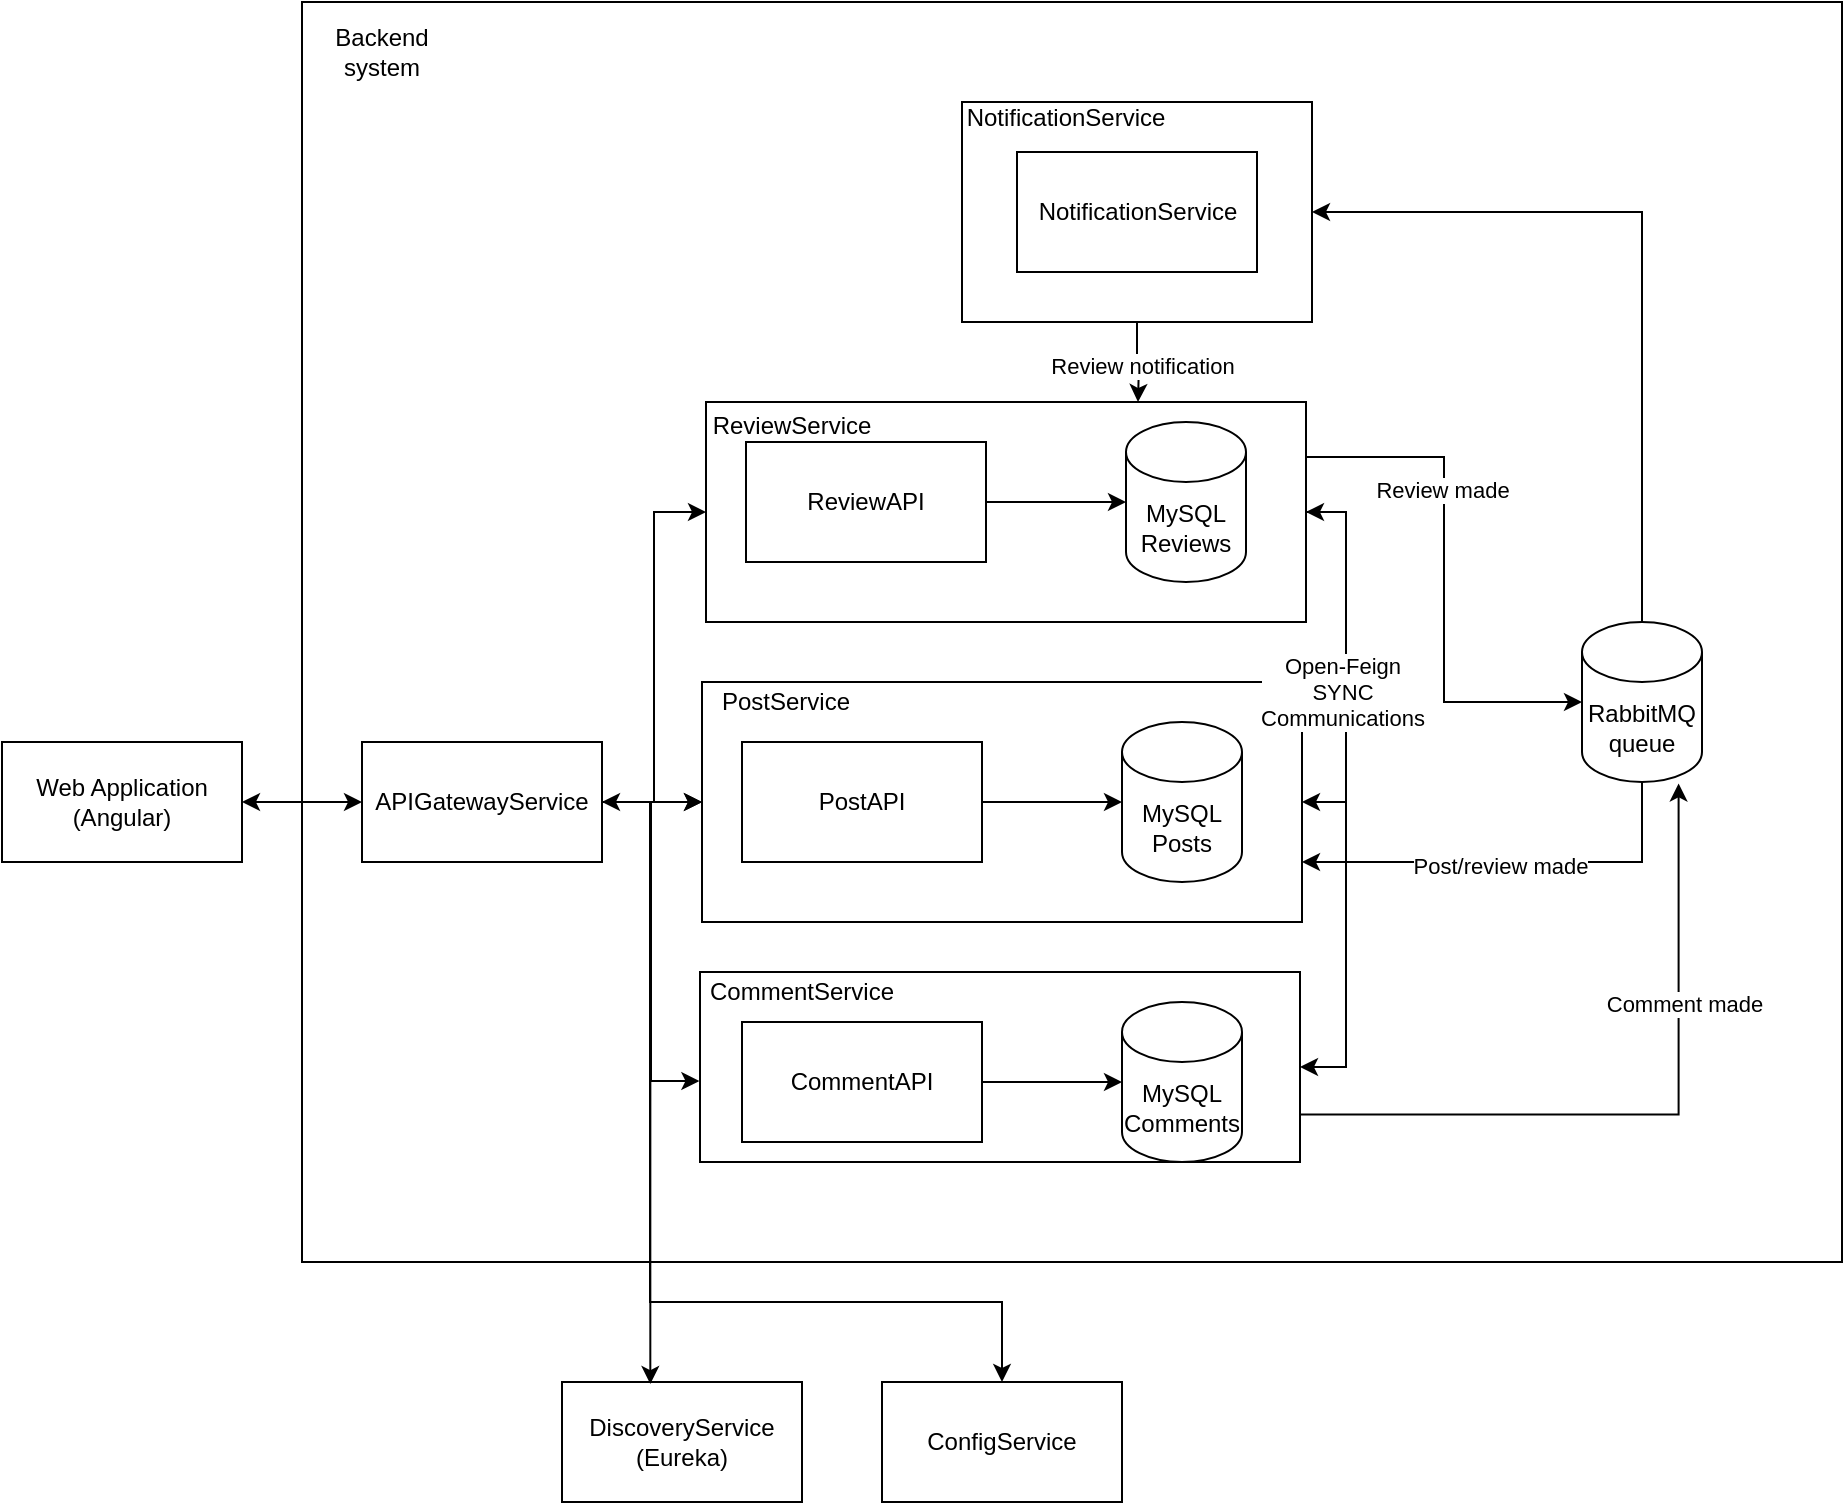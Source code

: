 <mxfile version="22.0.2" type="device">
  <diagram name="Pagina-1" id="Af2GxlgzsYfftgxqkVeS">
    <mxGraphModel dx="1336" dy="1760" grid="1" gridSize="10" guides="1" tooltips="1" connect="1" arrows="1" fold="1" page="1" pageScale="1" pageWidth="827" pageHeight="1169" math="0" shadow="0">
      <root>
        <mxCell id="0" />
        <mxCell id="1" parent="0" />
        <mxCell id="Ahilg75CwXbo_zg4Yy4V-36" value="" style="rounded=0;whiteSpace=wrap;html=1;" parent="1" vertex="1">
          <mxGeometry x="60" y="-60" width="770" height="630" as="geometry" />
        </mxCell>
        <mxCell id="FZNf62Z9b0IQ9IvIFHaN-10" style="edgeStyle=orthogonalEdgeStyle;rounded=0;orthogonalLoop=1;jettySize=auto;html=1;exitX=1;exitY=0.5;exitDx=0;exitDy=0;entryX=1;entryY=0.5;entryDx=0;entryDy=0;" edge="1" parent="1" source="Ahilg75CwXbo_zg4Yy4V-23" target="Ahilg75CwXbo_zg4Yy4V-22">
          <mxGeometry relative="1" as="geometry" />
        </mxCell>
        <mxCell id="Ahilg75CwXbo_zg4Yy4V-23" value="" style="rounded=0;whiteSpace=wrap;html=1;" parent="1" vertex="1">
          <mxGeometry x="262" y="140" width="300" height="110" as="geometry" />
        </mxCell>
        <mxCell id="Ahilg75CwXbo_zg4Yy4V-22" value="&lt;p style=&quot;line-height: 120%;&quot;&gt;&lt;br&gt;&lt;/p&gt;" style="rounded=0;whiteSpace=wrap;html=1;align=left;" parent="1" vertex="1">
          <mxGeometry x="259" y="425" width="300" height="95" as="geometry" />
        </mxCell>
        <mxCell id="Ahilg75CwXbo_zg4Yy4V-21" value="" style="rounded=0;whiteSpace=wrap;html=1;" parent="1" vertex="1">
          <mxGeometry x="260" y="280" width="300" height="120" as="geometry" />
        </mxCell>
        <mxCell id="Ahilg75CwXbo_zg4Yy4V-41" style="edgeStyle=orthogonalEdgeStyle;rounded=0;orthogonalLoop=1;jettySize=auto;html=1;exitX=1;exitY=0.5;exitDx=0;exitDy=0;startArrow=classic;startFill=1;" parent="1" source="Ahilg75CwXbo_zg4Yy4V-1" target="Ahilg75CwXbo_zg4Yy4V-40" edge="1">
          <mxGeometry relative="1" as="geometry" />
        </mxCell>
        <mxCell id="Ahilg75CwXbo_zg4Yy4V-1" value="Web Application&lt;br&gt;(Angular)" style="rounded=0;whiteSpace=wrap;html=1;" parent="1" vertex="1">
          <mxGeometry x="-90" y="310" width="120" height="60" as="geometry" />
        </mxCell>
        <mxCell id="Ahilg75CwXbo_zg4Yy4V-13" style="edgeStyle=orthogonalEdgeStyle;rounded=0;orthogonalLoop=1;jettySize=auto;html=1;exitX=1;exitY=0.5;exitDx=0;exitDy=0;" parent="1" source="Ahilg75CwXbo_zg4Yy4V-7" target="Ahilg75CwXbo_zg4Yy4V-12" edge="1">
          <mxGeometry relative="1" as="geometry" />
        </mxCell>
        <mxCell id="Ahilg75CwXbo_zg4Yy4V-7" value="PostAPI" style="rounded=0;whiteSpace=wrap;html=1;" parent="1" vertex="1">
          <mxGeometry x="280" y="310" width="120" height="60" as="geometry" />
        </mxCell>
        <mxCell id="Ahilg75CwXbo_zg4Yy4V-14" style="edgeStyle=orthogonalEdgeStyle;rounded=0;orthogonalLoop=1;jettySize=auto;html=1;exitX=1;exitY=0.5;exitDx=0;exitDy=0;" parent="1" source="Ahilg75CwXbo_zg4Yy4V-8" target="Ahilg75CwXbo_zg4Yy4V-11" edge="1">
          <mxGeometry relative="1" as="geometry" />
        </mxCell>
        <mxCell id="Ahilg75CwXbo_zg4Yy4V-8" value="ReviewAPI" style="rounded=0;whiteSpace=wrap;html=1;" parent="1" vertex="1">
          <mxGeometry x="282" y="160" width="120" height="60" as="geometry" />
        </mxCell>
        <mxCell id="Ahilg75CwXbo_zg4Yy4V-9" value="CommentAPI" style="rounded=0;whiteSpace=wrap;html=1;" parent="1" vertex="1">
          <mxGeometry x="280" y="450" width="120" height="60" as="geometry" />
        </mxCell>
        <mxCell id="Ahilg75CwXbo_zg4Yy4V-10" value="MySQL&lt;br&gt;Comments" style="shape=cylinder3;whiteSpace=wrap;html=1;boundedLbl=1;backgroundOutline=1;size=15;" parent="1" vertex="1">
          <mxGeometry x="470" y="440" width="60" height="80" as="geometry" />
        </mxCell>
        <mxCell id="Ahilg75CwXbo_zg4Yy4V-11" value="MySQL&lt;br&gt;Reviews" style="shape=cylinder3;whiteSpace=wrap;html=1;boundedLbl=1;backgroundOutline=1;size=15;" parent="1" vertex="1">
          <mxGeometry x="472" y="150" width="60" height="80" as="geometry" />
        </mxCell>
        <mxCell id="Ahilg75CwXbo_zg4Yy4V-12" value="MySQL&lt;br&gt;Posts" style="shape=cylinder3;whiteSpace=wrap;html=1;boundedLbl=1;backgroundOutline=1;size=15;" parent="1" vertex="1">
          <mxGeometry x="470" y="300" width="60" height="80" as="geometry" />
        </mxCell>
        <mxCell id="Ahilg75CwXbo_zg4Yy4V-15" style="edgeStyle=orthogonalEdgeStyle;rounded=0;orthogonalLoop=1;jettySize=auto;html=1;exitX=1;exitY=0.5;exitDx=0;exitDy=0;entryX=0;entryY=0.5;entryDx=0;entryDy=0;entryPerimeter=0;" parent="1" source="Ahilg75CwXbo_zg4Yy4V-9" target="Ahilg75CwXbo_zg4Yy4V-10" edge="1">
          <mxGeometry relative="1" as="geometry" />
        </mxCell>
        <mxCell id="Ahilg75CwXbo_zg4Yy4V-25" value="ReviewService" style="text;html=1;strokeColor=none;fillColor=none;align=center;verticalAlign=middle;whiteSpace=wrap;rounded=0;" parent="1" vertex="1">
          <mxGeometry x="265" y="147" width="80" height="10" as="geometry" />
        </mxCell>
        <mxCell id="Ahilg75CwXbo_zg4Yy4V-28" value="PostService" style="text;html=1;strokeColor=none;fillColor=none;align=center;verticalAlign=middle;whiteSpace=wrap;rounded=0;" parent="1" vertex="1">
          <mxGeometry x="262" y="285" width="80" height="10" as="geometry" />
        </mxCell>
        <mxCell id="Ahilg75CwXbo_zg4Yy4V-29" value="CommentService" style="text;html=1;strokeColor=none;fillColor=none;align=center;verticalAlign=middle;whiteSpace=wrap;rounded=0;" parent="1" vertex="1">
          <mxGeometry x="270" y="430" width="80" height="10" as="geometry" />
        </mxCell>
        <mxCell id="Ahilg75CwXbo_zg4Yy4V-32" style="edgeStyle=orthogonalEdgeStyle;rounded=0;orthogonalLoop=1;jettySize=auto;html=1;exitX=1;exitY=0.5;exitDx=0;exitDy=0;entryX=1;entryY=0.5;entryDx=0;entryDy=0;startArrow=classic;startFill=1;" parent="1" source="Ahilg75CwXbo_zg4Yy4V-23" target="Ahilg75CwXbo_zg4Yy4V-21" edge="1">
          <mxGeometry relative="1" as="geometry" />
        </mxCell>
        <mxCell id="FZNf62Z9b0IQ9IvIFHaN-11" value="Open-Feign &lt;br&gt;SYNC&lt;br&gt;Communications" style="edgeLabel;html=1;align=center;verticalAlign=middle;resizable=0;points=[];" vertex="1" connectable="0" parent="Ahilg75CwXbo_zg4Yy4V-32">
          <mxGeometry x="0.612" y="2" relative="1" as="geometry">
            <mxPoint x="-4" y="-41" as="offset" />
          </mxGeometry>
        </mxCell>
        <mxCell id="Ahilg75CwXbo_zg4Yy4V-34" value="DiscoveryService&lt;br&gt;(Eureka)" style="rounded=0;whiteSpace=wrap;html=1;" parent="1" vertex="1">
          <mxGeometry x="190" y="630" width="120" height="60" as="geometry" />
        </mxCell>
        <mxCell id="Ahilg75CwXbo_zg4Yy4V-35" value="ConfigService" style="rounded=0;whiteSpace=wrap;html=1;" parent="1" vertex="1">
          <mxGeometry x="350" y="630" width="120" height="60" as="geometry" />
        </mxCell>
        <mxCell id="Ahilg75CwXbo_zg4Yy4V-37" value="Backend system" style="text;html=1;strokeColor=none;fillColor=none;align=center;verticalAlign=middle;whiteSpace=wrap;rounded=0;" parent="1" vertex="1">
          <mxGeometry x="70" y="-50" width="60" height="30" as="geometry" />
        </mxCell>
        <mxCell id="Ahilg75CwXbo_zg4Yy4V-42" style="edgeStyle=orthogonalEdgeStyle;rounded=0;orthogonalLoop=1;jettySize=auto;html=1;exitX=1;exitY=0.5;exitDx=0;exitDy=0;" parent="1" source="Ahilg75CwXbo_zg4Yy4V-40" edge="1">
          <mxGeometry relative="1" as="geometry">
            <mxPoint x="260" y="340" as="targetPoint" />
          </mxGeometry>
        </mxCell>
        <mxCell id="Ahilg75CwXbo_zg4Yy4V-43" style="edgeStyle=orthogonalEdgeStyle;rounded=0;orthogonalLoop=1;jettySize=auto;html=1;exitX=1;exitY=0.5;exitDx=0;exitDy=0;entryX=0;entryY=0.5;entryDx=0;entryDy=0;" parent="1" source="Ahilg75CwXbo_zg4Yy4V-40" target="Ahilg75CwXbo_zg4Yy4V-21" edge="1">
          <mxGeometry relative="1" as="geometry" />
        </mxCell>
        <mxCell id="Ahilg75CwXbo_zg4Yy4V-47" style="edgeStyle=orthogonalEdgeStyle;rounded=0;orthogonalLoop=1;jettySize=auto;html=1;exitX=1;exitY=0.5;exitDx=0;exitDy=0;entryX=0.5;entryY=0;entryDx=0;entryDy=0;" parent="1" target="Ahilg75CwXbo_zg4Yy4V-35" edge="1">
          <mxGeometry relative="1" as="geometry">
            <mxPoint x="234" y="340" as="sourcePoint" />
            <mxPoint x="434" y="630" as="targetPoint" />
            <Array as="points">
              <mxPoint x="234" y="590" />
              <mxPoint x="410" y="590" />
            </Array>
          </mxGeometry>
        </mxCell>
        <mxCell id="FZNf62Z9b0IQ9IvIFHaN-2" style="edgeStyle=orthogonalEdgeStyle;rounded=0;orthogonalLoop=1;jettySize=auto;html=1;exitX=1;exitY=0.5;exitDx=0;exitDy=0;entryX=0;entryY=0.5;entryDx=0;entryDy=0;" edge="1" parent="1" source="Ahilg75CwXbo_zg4Yy4V-40" target="Ahilg75CwXbo_zg4Yy4V-23">
          <mxGeometry relative="1" as="geometry" />
        </mxCell>
        <mxCell id="Ahilg75CwXbo_zg4Yy4V-40" value="APIGatewayService" style="rounded=0;whiteSpace=wrap;html=1;" parent="1" vertex="1">
          <mxGeometry x="90" y="310" width="120" height="60" as="geometry" />
        </mxCell>
        <mxCell id="Ahilg75CwXbo_zg4Yy4V-44" style="edgeStyle=orthogonalEdgeStyle;rounded=0;orthogonalLoop=1;jettySize=auto;html=1;exitX=1;exitY=0.5;exitDx=0;exitDy=0;entryX=-0.001;entryY=0.574;entryDx=0;entryDy=0;entryPerimeter=0;startArrow=classic;startFill=1;" parent="1" source="Ahilg75CwXbo_zg4Yy4V-40" target="Ahilg75CwXbo_zg4Yy4V-22" edge="1">
          <mxGeometry relative="1" as="geometry" />
        </mxCell>
        <mxCell id="Ahilg75CwXbo_zg4Yy4V-45" style="edgeStyle=orthogonalEdgeStyle;rounded=0;orthogonalLoop=1;jettySize=auto;html=1;exitX=1;exitY=0.5;exitDx=0;exitDy=0;entryX=0.368;entryY=0.017;entryDx=0;entryDy=0;entryPerimeter=0;" parent="1" source="Ahilg75CwXbo_zg4Yy4V-40" target="Ahilg75CwXbo_zg4Yy4V-34" edge="1">
          <mxGeometry relative="1" as="geometry" />
        </mxCell>
        <mxCell id="FZNf62Z9b0IQ9IvIFHaN-7" style="edgeStyle=orthogonalEdgeStyle;rounded=0;orthogonalLoop=1;jettySize=auto;html=1;exitX=0.5;exitY=0;exitDx=0;exitDy=0;exitPerimeter=0;entryX=1;entryY=0.5;entryDx=0;entryDy=0;" edge="1" parent="1" source="FZNf62Z9b0IQ9IvIFHaN-1" target="FZNf62Z9b0IQ9IvIFHaN-4">
          <mxGeometry relative="1" as="geometry" />
        </mxCell>
        <mxCell id="FZNf62Z9b0IQ9IvIFHaN-14" style="edgeStyle=orthogonalEdgeStyle;rounded=0;orthogonalLoop=1;jettySize=auto;html=1;exitX=0.5;exitY=1;exitDx=0;exitDy=0;exitPerimeter=0;entryX=1;entryY=0.75;entryDx=0;entryDy=0;" edge="1" parent="1" source="FZNf62Z9b0IQ9IvIFHaN-1" target="Ahilg75CwXbo_zg4Yy4V-21">
          <mxGeometry relative="1" as="geometry" />
        </mxCell>
        <mxCell id="FZNf62Z9b0IQ9IvIFHaN-16" value="Post/review made" style="edgeLabel;html=1;align=center;verticalAlign=middle;resizable=0;points=[];" vertex="1" connectable="0" parent="FZNf62Z9b0IQ9IvIFHaN-14">
          <mxGeometry x="0.057" y="2" relative="1" as="geometry">
            <mxPoint as="offset" />
          </mxGeometry>
        </mxCell>
        <mxCell id="FZNf62Z9b0IQ9IvIFHaN-1" value="RabbitMQ&lt;br&gt;queue" style="shape=cylinder3;whiteSpace=wrap;html=1;boundedLbl=1;backgroundOutline=1;size=15;" vertex="1" parent="1">
          <mxGeometry x="700" y="250" width="60" height="80" as="geometry" />
        </mxCell>
        <mxCell id="FZNf62Z9b0IQ9IvIFHaN-3" style="edgeStyle=orthogonalEdgeStyle;rounded=0;orthogonalLoop=1;jettySize=auto;html=1;exitX=1;exitY=0.25;exitDx=0;exitDy=0;entryX=0;entryY=0.5;entryDx=0;entryDy=0;entryPerimeter=0;" edge="1" parent="1" source="Ahilg75CwXbo_zg4Yy4V-23" target="FZNf62Z9b0IQ9IvIFHaN-1">
          <mxGeometry relative="1" as="geometry" />
        </mxCell>
        <mxCell id="FZNf62Z9b0IQ9IvIFHaN-12" value="Review made" style="edgeLabel;html=1;align=center;verticalAlign=middle;resizable=0;points=[];" vertex="1" connectable="0" parent="FZNf62Z9b0IQ9IvIFHaN-3">
          <mxGeometry x="-0.343" y="-1" relative="1" as="geometry">
            <mxPoint as="offset" />
          </mxGeometry>
        </mxCell>
        <mxCell id="FZNf62Z9b0IQ9IvIFHaN-4" value="" style="rounded=0;whiteSpace=wrap;html=1;" vertex="1" parent="1">
          <mxGeometry x="390" y="-10" width="175" height="110" as="geometry" />
        </mxCell>
        <mxCell id="FZNf62Z9b0IQ9IvIFHaN-5" value="NotificationService" style="text;html=1;strokeColor=none;fillColor=none;align=center;verticalAlign=middle;whiteSpace=wrap;rounded=0;" vertex="1" parent="1">
          <mxGeometry x="402" y="-7" width="80" height="10" as="geometry" />
        </mxCell>
        <mxCell id="FZNf62Z9b0IQ9IvIFHaN-8" value="NotificationService" style="rounded=0;whiteSpace=wrap;html=1;" vertex="1" parent="1">
          <mxGeometry x="417.5" y="15" width="120" height="60" as="geometry" />
        </mxCell>
        <mxCell id="FZNf62Z9b0IQ9IvIFHaN-9" style="edgeStyle=orthogonalEdgeStyle;rounded=0;orthogonalLoop=1;jettySize=auto;html=1;exitX=0.5;exitY=1;exitDx=0;exitDy=0;" edge="1" parent="1" source="FZNf62Z9b0IQ9IvIFHaN-4">
          <mxGeometry relative="1" as="geometry">
            <mxPoint x="478" y="140" as="targetPoint" />
          </mxGeometry>
        </mxCell>
        <mxCell id="FZNf62Z9b0IQ9IvIFHaN-13" value="Review notification" style="edgeLabel;html=1;align=center;verticalAlign=middle;resizable=0;points=[];" vertex="1" connectable="0" parent="FZNf62Z9b0IQ9IvIFHaN-9">
          <mxGeometry x="0.127" y="1" relative="1" as="geometry">
            <mxPoint as="offset" />
          </mxGeometry>
        </mxCell>
        <mxCell id="FZNf62Z9b0IQ9IvIFHaN-15" style="edgeStyle=orthogonalEdgeStyle;rounded=0;orthogonalLoop=1;jettySize=auto;html=1;exitX=1;exitY=0.75;exitDx=0;exitDy=0;entryX=0.805;entryY=1.009;entryDx=0;entryDy=0;entryPerimeter=0;" edge="1" parent="1" source="Ahilg75CwXbo_zg4Yy4V-22" target="FZNf62Z9b0IQ9IvIFHaN-1">
          <mxGeometry relative="1" as="geometry" />
        </mxCell>
        <mxCell id="FZNf62Z9b0IQ9IvIFHaN-18" value="Comment made" style="edgeLabel;html=1;align=center;verticalAlign=middle;resizable=0;points=[];" vertex="1" connectable="0" parent="FZNf62Z9b0IQ9IvIFHaN-15">
          <mxGeometry x="-0.243" y="-2" relative="1" as="geometry">
            <mxPoint x="57" y="-58" as="offset" />
          </mxGeometry>
        </mxCell>
      </root>
    </mxGraphModel>
  </diagram>
</mxfile>
